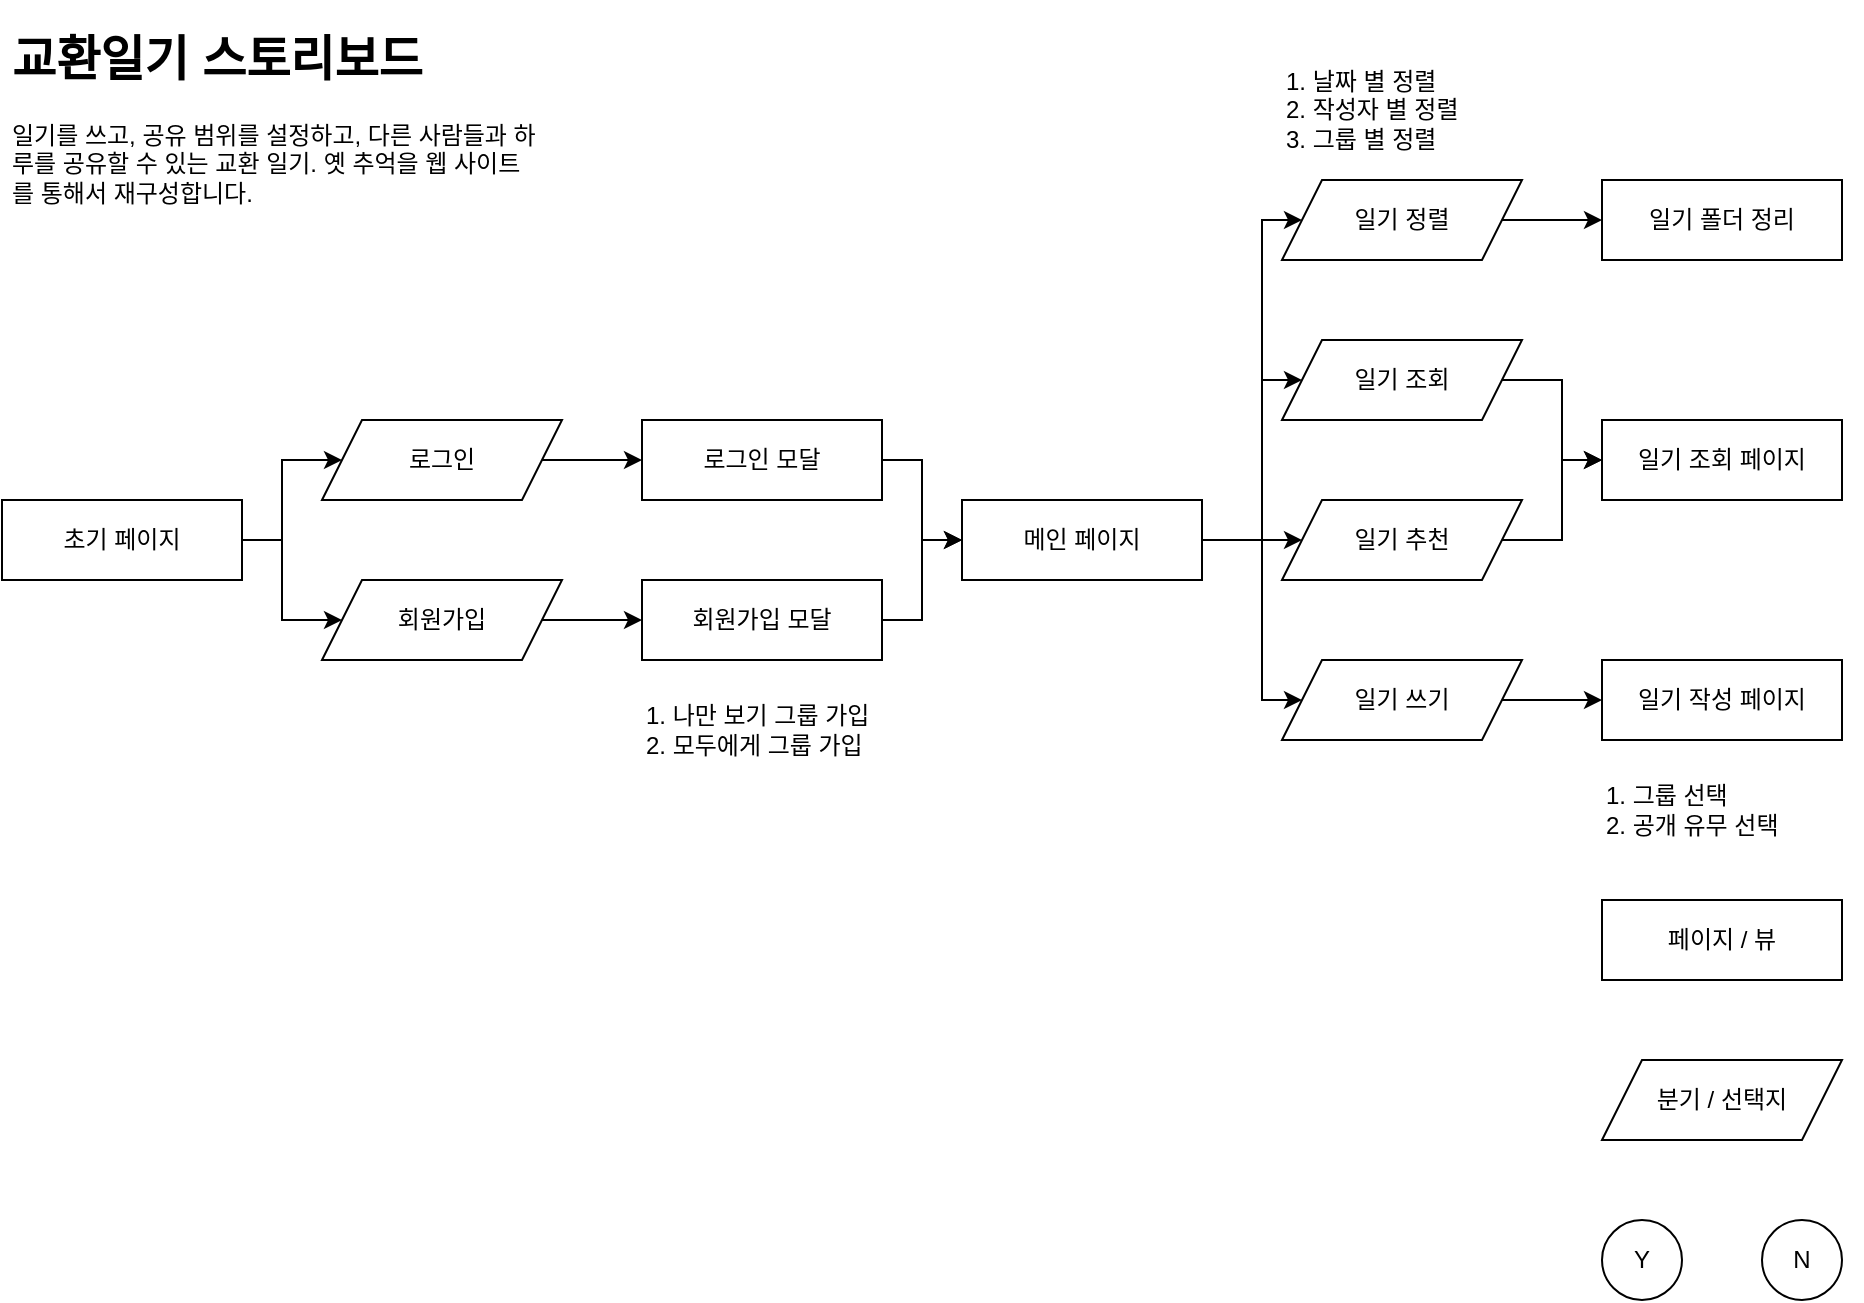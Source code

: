 <mxfile version="14.7.6" type="github">
  <diagram id="Uh4CMgQK4ZZcWhPtt7Gr" name="Page-1">
    <mxGraphModel dx="1385" dy="1804" grid="1" gridSize="10" guides="1" tooltips="1" connect="1" arrows="1" fold="1" page="1" pageScale="1" pageWidth="827" pageHeight="1169" math="0" shadow="0">
      <root>
        <mxCell id="0" />
        <mxCell id="1" parent="0" />
        <mxCell id="BZmHbP658N3mW-uopHrn-1" value="페이지 / 뷰" style="rounded=0;whiteSpace=wrap;html=1;" vertex="1" parent="1">
          <mxGeometry x="960" y="400" width="120" height="40" as="geometry" />
        </mxCell>
        <mxCell id="BZmHbP658N3mW-uopHrn-2" value="&lt;span&gt;분기 / 선택지&lt;/span&gt;" style="shape=parallelogram;perimeter=parallelogramPerimeter;whiteSpace=wrap;html=1;fixedSize=1;" vertex="1" parent="1">
          <mxGeometry x="960" y="480" width="120" height="40" as="geometry" />
        </mxCell>
        <mxCell id="BZmHbP658N3mW-uopHrn-3" value="Y" style="ellipse;whiteSpace=wrap;html=1;aspect=fixed;" vertex="1" parent="1">
          <mxGeometry x="960" y="560" width="40" height="40" as="geometry" />
        </mxCell>
        <mxCell id="BZmHbP658N3mW-uopHrn-4" value="N" style="ellipse;whiteSpace=wrap;html=1;aspect=fixed;" vertex="1" parent="1">
          <mxGeometry x="1040" y="560" width="40" height="40" as="geometry" />
        </mxCell>
        <mxCell id="BZmHbP658N3mW-uopHrn-8" style="edgeStyle=orthogonalEdgeStyle;rounded=0;orthogonalLoop=1;jettySize=auto;html=1;entryX=0;entryY=0.5;entryDx=0;entryDy=0;" edge="1" parent="1" source="BZmHbP658N3mW-uopHrn-5" target="BZmHbP658N3mW-uopHrn-7">
          <mxGeometry relative="1" as="geometry" />
        </mxCell>
        <mxCell id="BZmHbP658N3mW-uopHrn-9" style="edgeStyle=orthogonalEdgeStyle;rounded=0;orthogonalLoop=1;jettySize=auto;html=1;" edge="1" parent="1" source="BZmHbP658N3mW-uopHrn-5" target="BZmHbP658N3mW-uopHrn-6">
          <mxGeometry relative="1" as="geometry" />
        </mxCell>
        <mxCell id="BZmHbP658N3mW-uopHrn-5" value="초기 페이지" style="rounded=0;whiteSpace=wrap;html=1;" vertex="1" parent="1">
          <mxGeometry x="160" y="200" width="120" height="40" as="geometry" />
        </mxCell>
        <mxCell id="BZmHbP658N3mW-uopHrn-16" style="edgeStyle=orthogonalEdgeStyle;rounded=0;orthogonalLoop=1;jettySize=auto;html=1;" edge="1" parent="1" source="BZmHbP658N3mW-uopHrn-6" target="BZmHbP658N3mW-uopHrn-15">
          <mxGeometry relative="1" as="geometry" />
        </mxCell>
        <mxCell id="BZmHbP658N3mW-uopHrn-6" value="로그인" style="shape=parallelogram;perimeter=parallelogramPerimeter;whiteSpace=wrap;html=1;fixedSize=1;" vertex="1" parent="1">
          <mxGeometry x="320" y="160" width="120" height="40" as="geometry" />
        </mxCell>
        <mxCell id="BZmHbP658N3mW-uopHrn-11" value="" style="edgeStyle=orthogonalEdgeStyle;rounded=0;orthogonalLoop=1;jettySize=auto;html=1;" edge="1" parent="1" source="BZmHbP658N3mW-uopHrn-7" target="BZmHbP658N3mW-uopHrn-10">
          <mxGeometry relative="1" as="geometry" />
        </mxCell>
        <mxCell id="BZmHbP658N3mW-uopHrn-7" value="회원가입" style="shape=parallelogram;perimeter=parallelogramPerimeter;whiteSpace=wrap;html=1;fixedSize=1;" vertex="1" parent="1">
          <mxGeometry x="320" y="240" width="120" height="40" as="geometry" />
        </mxCell>
        <mxCell id="BZmHbP658N3mW-uopHrn-20" style="edgeStyle=orthogonalEdgeStyle;rounded=0;orthogonalLoop=1;jettySize=auto;html=1;entryX=0;entryY=0.5;entryDx=0;entryDy=0;" edge="1" parent="1" source="BZmHbP658N3mW-uopHrn-10" target="BZmHbP658N3mW-uopHrn-18">
          <mxGeometry relative="1" as="geometry" />
        </mxCell>
        <mxCell id="BZmHbP658N3mW-uopHrn-10" value="회원가입 모달" style="rounded=0;whiteSpace=wrap;html=1;" vertex="1" parent="1">
          <mxGeometry x="480" y="240" width="120" height="40" as="geometry" />
        </mxCell>
        <mxCell id="BZmHbP658N3mW-uopHrn-19" style="edgeStyle=orthogonalEdgeStyle;rounded=0;orthogonalLoop=1;jettySize=auto;html=1;" edge="1" parent="1" source="BZmHbP658N3mW-uopHrn-15" target="BZmHbP658N3mW-uopHrn-18">
          <mxGeometry relative="1" as="geometry" />
        </mxCell>
        <mxCell id="BZmHbP658N3mW-uopHrn-15" value="로그인 모달" style="rounded=0;whiteSpace=wrap;html=1;" vertex="1" parent="1">
          <mxGeometry x="480" y="160" width="120" height="40" as="geometry" />
        </mxCell>
        <mxCell id="BZmHbP658N3mW-uopHrn-25" value="" style="edgeStyle=orthogonalEdgeStyle;rounded=0;orthogonalLoop=1;jettySize=auto;html=1;" edge="1" parent="1" source="BZmHbP658N3mW-uopHrn-18" target="BZmHbP658N3mW-uopHrn-24">
          <mxGeometry relative="1" as="geometry" />
        </mxCell>
        <mxCell id="BZmHbP658N3mW-uopHrn-27" style="edgeStyle=orthogonalEdgeStyle;rounded=0;orthogonalLoop=1;jettySize=auto;html=1;entryX=0;entryY=0.5;entryDx=0;entryDy=0;" edge="1" parent="1" source="BZmHbP658N3mW-uopHrn-18" target="BZmHbP658N3mW-uopHrn-23">
          <mxGeometry relative="1" as="geometry">
            <Array as="points">
              <mxPoint x="790" y="220" />
              <mxPoint x="790" y="60" />
            </Array>
          </mxGeometry>
        </mxCell>
        <mxCell id="BZmHbP658N3mW-uopHrn-28" style="edgeStyle=orthogonalEdgeStyle;rounded=0;orthogonalLoop=1;jettySize=auto;html=1;entryX=0;entryY=0.5;entryDx=0;entryDy=0;" edge="1" parent="1" source="BZmHbP658N3mW-uopHrn-18" target="BZmHbP658N3mW-uopHrn-22">
          <mxGeometry relative="1" as="geometry">
            <Array as="points">
              <mxPoint x="790" y="220" />
              <mxPoint x="790" y="140" />
            </Array>
          </mxGeometry>
        </mxCell>
        <mxCell id="BZmHbP658N3mW-uopHrn-29" style="edgeStyle=orthogonalEdgeStyle;rounded=0;orthogonalLoop=1;jettySize=auto;html=1;entryX=0;entryY=0.5;entryDx=0;entryDy=0;" edge="1" parent="1" source="BZmHbP658N3mW-uopHrn-18" target="BZmHbP658N3mW-uopHrn-21">
          <mxGeometry relative="1" as="geometry">
            <Array as="points">
              <mxPoint x="790" y="220" />
              <mxPoint x="790" y="300" />
            </Array>
          </mxGeometry>
        </mxCell>
        <mxCell id="BZmHbP658N3mW-uopHrn-18" value="메인 페이지" style="rounded=0;whiteSpace=wrap;html=1;" vertex="1" parent="1">
          <mxGeometry x="640" y="200" width="120" height="40" as="geometry" />
        </mxCell>
        <mxCell id="BZmHbP658N3mW-uopHrn-34" style="edgeStyle=orthogonalEdgeStyle;rounded=0;orthogonalLoop=1;jettySize=auto;html=1;entryX=0;entryY=0.5;entryDx=0;entryDy=0;" edge="1" parent="1" source="BZmHbP658N3mW-uopHrn-21" target="BZmHbP658N3mW-uopHrn-33">
          <mxGeometry relative="1" as="geometry" />
        </mxCell>
        <mxCell id="BZmHbP658N3mW-uopHrn-21" value="일기 쓰기" style="shape=parallelogram;perimeter=parallelogramPerimeter;whiteSpace=wrap;html=1;fixedSize=1;" vertex="1" parent="1">
          <mxGeometry x="800" y="280" width="120" height="40" as="geometry" />
        </mxCell>
        <mxCell id="BZmHbP658N3mW-uopHrn-32" style="edgeStyle=orthogonalEdgeStyle;rounded=0;orthogonalLoop=1;jettySize=auto;html=1;" edge="1" parent="1" source="BZmHbP658N3mW-uopHrn-22" target="BZmHbP658N3mW-uopHrn-30">
          <mxGeometry relative="1" as="geometry" />
        </mxCell>
        <mxCell id="BZmHbP658N3mW-uopHrn-22" value="일기 조회" style="shape=parallelogram;perimeter=parallelogramPerimeter;whiteSpace=wrap;html=1;fixedSize=1;" vertex="1" parent="1">
          <mxGeometry x="800" y="120" width="120" height="40" as="geometry" />
        </mxCell>
        <mxCell id="BZmHbP658N3mW-uopHrn-44" style="edgeStyle=orthogonalEdgeStyle;rounded=0;orthogonalLoop=1;jettySize=auto;html=1;entryX=0;entryY=0.5;entryDx=0;entryDy=0;" edge="1" parent="1" source="BZmHbP658N3mW-uopHrn-23" target="BZmHbP658N3mW-uopHrn-43">
          <mxGeometry relative="1" as="geometry" />
        </mxCell>
        <mxCell id="BZmHbP658N3mW-uopHrn-23" value="일기 정렬" style="shape=parallelogram;perimeter=parallelogramPerimeter;whiteSpace=wrap;html=1;fixedSize=1;" vertex="1" parent="1">
          <mxGeometry x="800" y="40" width="120" height="40" as="geometry" />
        </mxCell>
        <mxCell id="BZmHbP658N3mW-uopHrn-31" style="edgeStyle=orthogonalEdgeStyle;rounded=0;orthogonalLoop=1;jettySize=auto;html=1;entryX=0;entryY=0.5;entryDx=0;entryDy=0;" edge="1" parent="1" source="BZmHbP658N3mW-uopHrn-24" target="BZmHbP658N3mW-uopHrn-30">
          <mxGeometry relative="1" as="geometry" />
        </mxCell>
        <mxCell id="BZmHbP658N3mW-uopHrn-24" value="일기 추천" style="shape=parallelogram;perimeter=parallelogramPerimeter;whiteSpace=wrap;html=1;fixedSize=1;" vertex="1" parent="1">
          <mxGeometry x="800" y="200" width="120" height="40" as="geometry" />
        </mxCell>
        <mxCell id="BZmHbP658N3mW-uopHrn-30" value="일기 조회 페이지" style="rounded=0;whiteSpace=wrap;html=1;" vertex="1" parent="1">
          <mxGeometry x="960" y="160" width="120" height="40" as="geometry" />
        </mxCell>
        <mxCell id="BZmHbP658N3mW-uopHrn-33" value="일기 작성 페이지" style="rounded=0;whiteSpace=wrap;html=1;" vertex="1" parent="1">
          <mxGeometry x="960" y="280" width="120" height="40" as="geometry" />
        </mxCell>
        <mxCell id="BZmHbP658N3mW-uopHrn-38" value="&lt;h1&gt;교환일기 스토리보드&lt;/h1&gt;&lt;p&gt;일기를 쓰고, 공유 범위를 설정하고, 다른 사람들과 하루를 공유할 수 있는 교환 일기. 옛 추억을 웹 사이트를 통해서 재구성합니다.&lt;/p&gt;" style="text;html=1;strokeColor=none;fillColor=none;spacing=5;spacingTop=-20;whiteSpace=wrap;overflow=hidden;rounded=0;" vertex="1" parent="1">
          <mxGeometry x="160" y="-40" width="270" height="120" as="geometry" />
        </mxCell>
        <mxCell id="BZmHbP658N3mW-uopHrn-40" value="1. 나만 보기 그룹 가입&lt;br&gt;2. 모두에게 그룹 가입" style="text;html=1;strokeColor=none;fillColor=none;align=left;verticalAlign=middle;whiteSpace=wrap;rounded=0;" vertex="1" parent="1">
          <mxGeometry x="480" y="300" width="130" height="30" as="geometry" />
        </mxCell>
        <mxCell id="BZmHbP658N3mW-uopHrn-42" value="1. 날짜 별 정렬&lt;br&gt;2. 작성자 별 정렬&lt;br&gt;3. 그룹 별 정렬" style="text;html=1;strokeColor=none;fillColor=none;align=left;verticalAlign=middle;whiteSpace=wrap;rounded=0;" vertex="1" parent="1">
          <mxGeometry x="800" y="-10" width="130" height="30" as="geometry" />
        </mxCell>
        <mxCell id="BZmHbP658N3mW-uopHrn-43" value="일기 폴더 정리" style="rounded=0;whiteSpace=wrap;html=1;" vertex="1" parent="1">
          <mxGeometry x="960" y="40" width="120" height="40" as="geometry" />
        </mxCell>
        <mxCell id="BZmHbP658N3mW-uopHrn-45" value="1. 그룹 선택&lt;br&gt;2. 공개 유무 선택" style="text;html=1;strokeColor=none;fillColor=none;align=left;verticalAlign=middle;whiteSpace=wrap;rounded=0;" vertex="1" parent="1">
          <mxGeometry x="960" y="340" width="130" height="30" as="geometry" />
        </mxCell>
      </root>
    </mxGraphModel>
  </diagram>
</mxfile>
